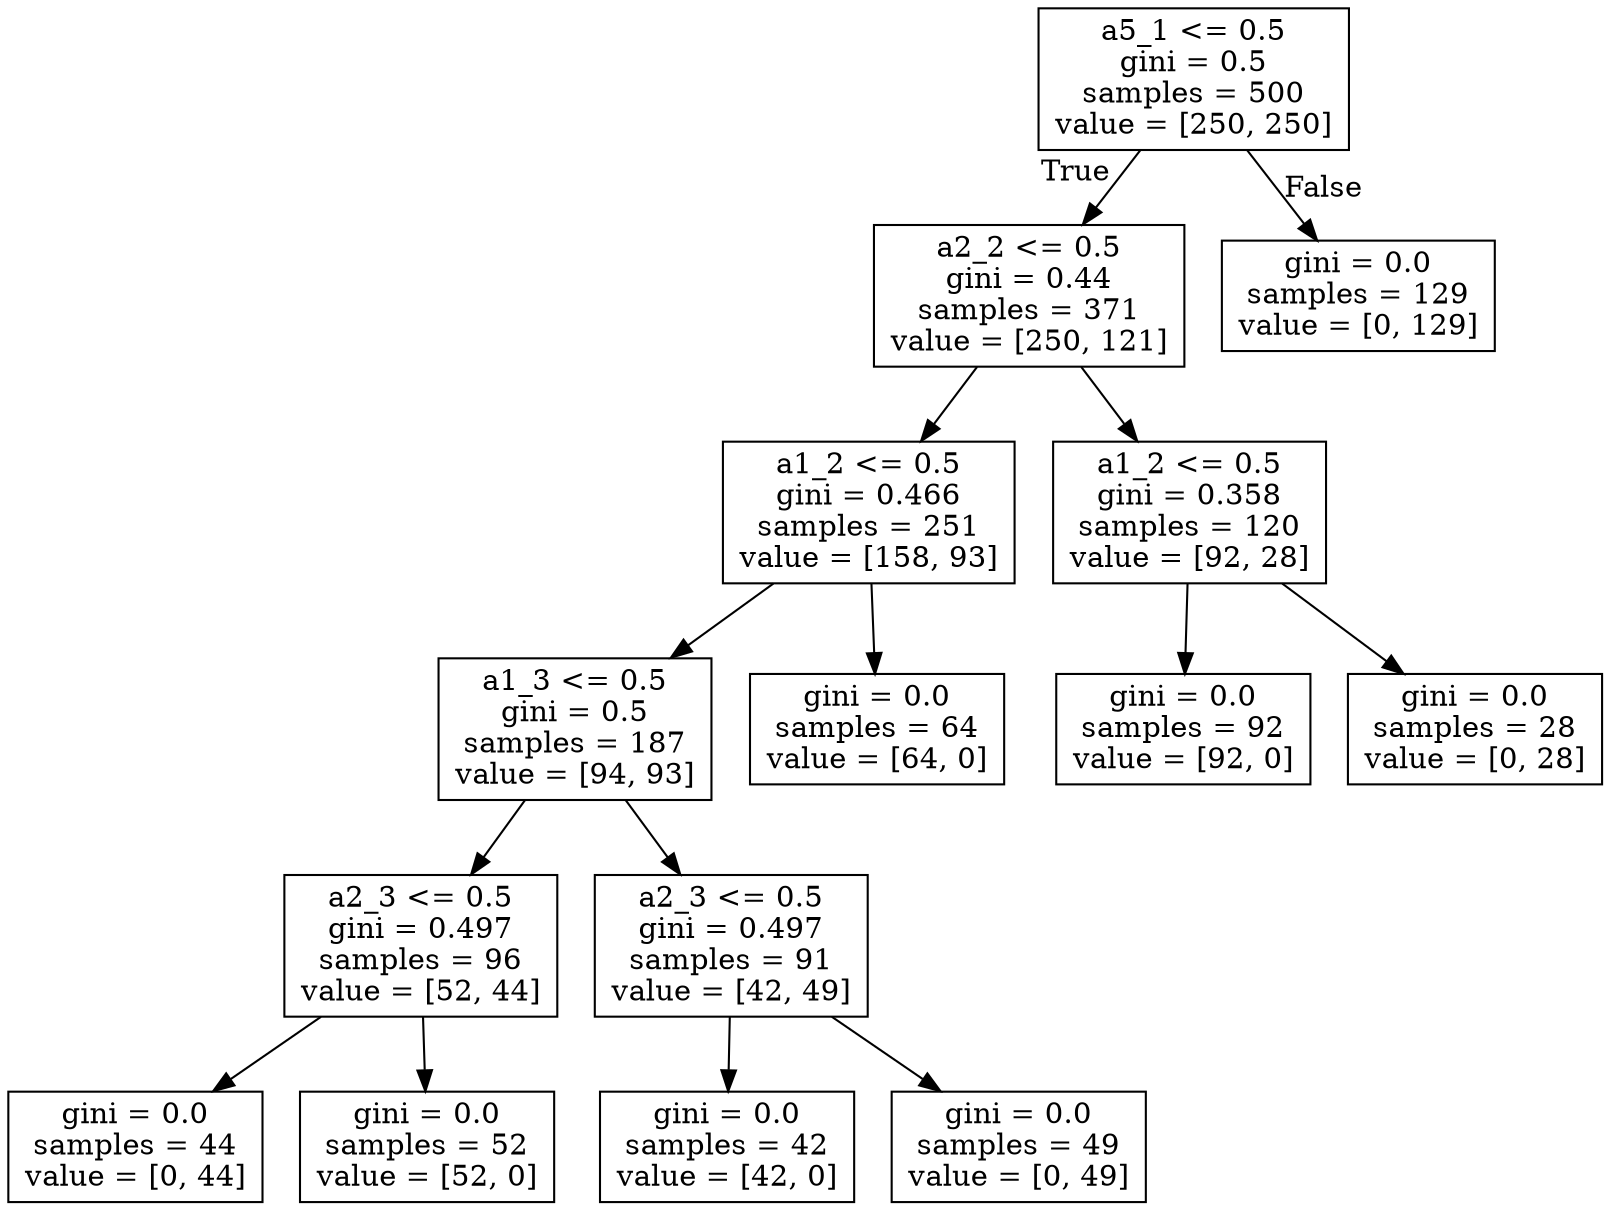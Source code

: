 digraph Tree {
node [shape=box] ;
0 [label="a5_1 <= 0.5\ngini = 0.5\nsamples = 500\nvalue = [250, 250]"] ;
1 [label="a2_2 <= 0.5\ngini = 0.44\nsamples = 371\nvalue = [250, 121]"] ;
0 -> 1 [labeldistance=2.5, labelangle=45, headlabel="True"] ;
2 [label="a1_2 <= 0.5\ngini = 0.466\nsamples = 251\nvalue = [158, 93]"] ;
1 -> 2 ;
3 [label="a1_3 <= 0.5\ngini = 0.5\nsamples = 187\nvalue = [94, 93]"] ;
2 -> 3 ;
4 [label="a2_3 <= 0.5\ngini = 0.497\nsamples = 96\nvalue = [52, 44]"] ;
3 -> 4 ;
5 [label="gini = 0.0\nsamples = 44\nvalue = [0, 44]"] ;
4 -> 5 ;
6 [label="gini = 0.0\nsamples = 52\nvalue = [52, 0]"] ;
4 -> 6 ;
7 [label="a2_3 <= 0.5\ngini = 0.497\nsamples = 91\nvalue = [42, 49]"] ;
3 -> 7 ;
8 [label="gini = 0.0\nsamples = 42\nvalue = [42, 0]"] ;
7 -> 8 ;
9 [label="gini = 0.0\nsamples = 49\nvalue = [0, 49]"] ;
7 -> 9 ;
10 [label="gini = 0.0\nsamples = 64\nvalue = [64, 0]"] ;
2 -> 10 ;
11 [label="a1_2 <= 0.5\ngini = 0.358\nsamples = 120\nvalue = [92, 28]"] ;
1 -> 11 ;
12 [label="gini = 0.0\nsamples = 92\nvalue = [92, 0]"] ;
11 -> 12 ;
13 [label="gini = 0.0\nsamples = 28\nvalue = [0, 28]"] ;
11 -> 13 ;
14 [label="gini = 0.0\nsamples = 129\nvalue = [0, 129]"] ;
0 -> 14 [labeldistance=2.5, labelangle=-45, headlabel="False"] ;
}